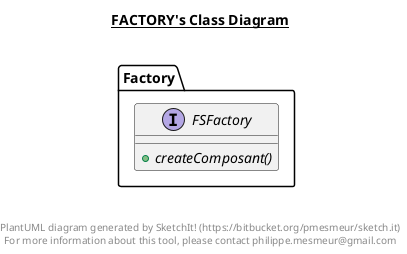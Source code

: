@startuml

title __FACTORY's Class Diagram__\n

  namespace Factory {
    interface Factory.FSFactory {
        {abstract} + createComposant()
    }
  }
  



right footer


PlantUML diagram generated by SketchIt! (https://bitbucket.org/pmesmeur/sketch.it)
For more information about this tool, please contact philippe.mesmeur@gmail.com
endfooter

@enduml
